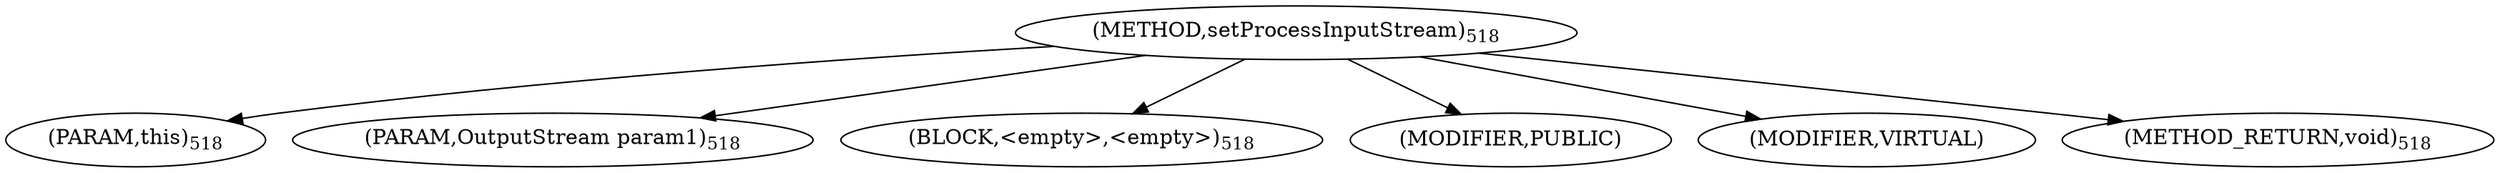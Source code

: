 digraph "setProcessInputStream" {  
"1068" [label = <(METHOD,setProcessInputStream)<SUB>518</SUB>> ]
"1069" [label = <(PARAM,this)<SUB>518</SUB>> ]
"1070" [label = <(PARAM,OutputStream param1)<SUB>518</SUB>> ]
"1071" [label = <(BLOCK,&lt;empty&gt;,&lt;empty&gt;)<SUB>518</SUB>> ]
"1072" [label = <(MODIFIER,PUBLIC)> ]
"1073" [label = <(MODIFIER,VIRTUAL)> ]
"1074" [label = <(METHOD_RETURN,void)<SUB>518</SUB>> ]
  "1068" -> "1069" 
  "1068" -> "1070" 
  "1068" -> "1071" 
  "1068" -> "1072" 
  "1068" -> "1073" 
  "1068" -> "1074" 
}
